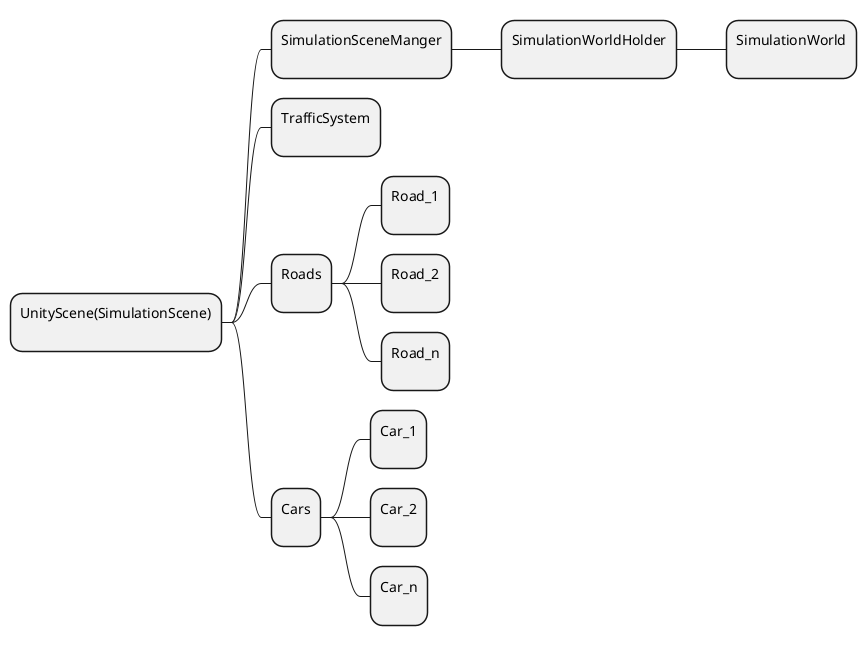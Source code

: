@startmindmap

*:UnityScene(SimulationScene)
;

**:SimulationSceneManger
;

***:SimulationWorldHolder
;

****:SimulationWorld
;

**:TrafficSystem
;

**:Roads
;

***:Road_1
;

***:Road_2
;

***:Road_n
;

**:Cars
;

***:Car_1
;

***:Car_2
;

***:Car_n
;
@endmindmap

